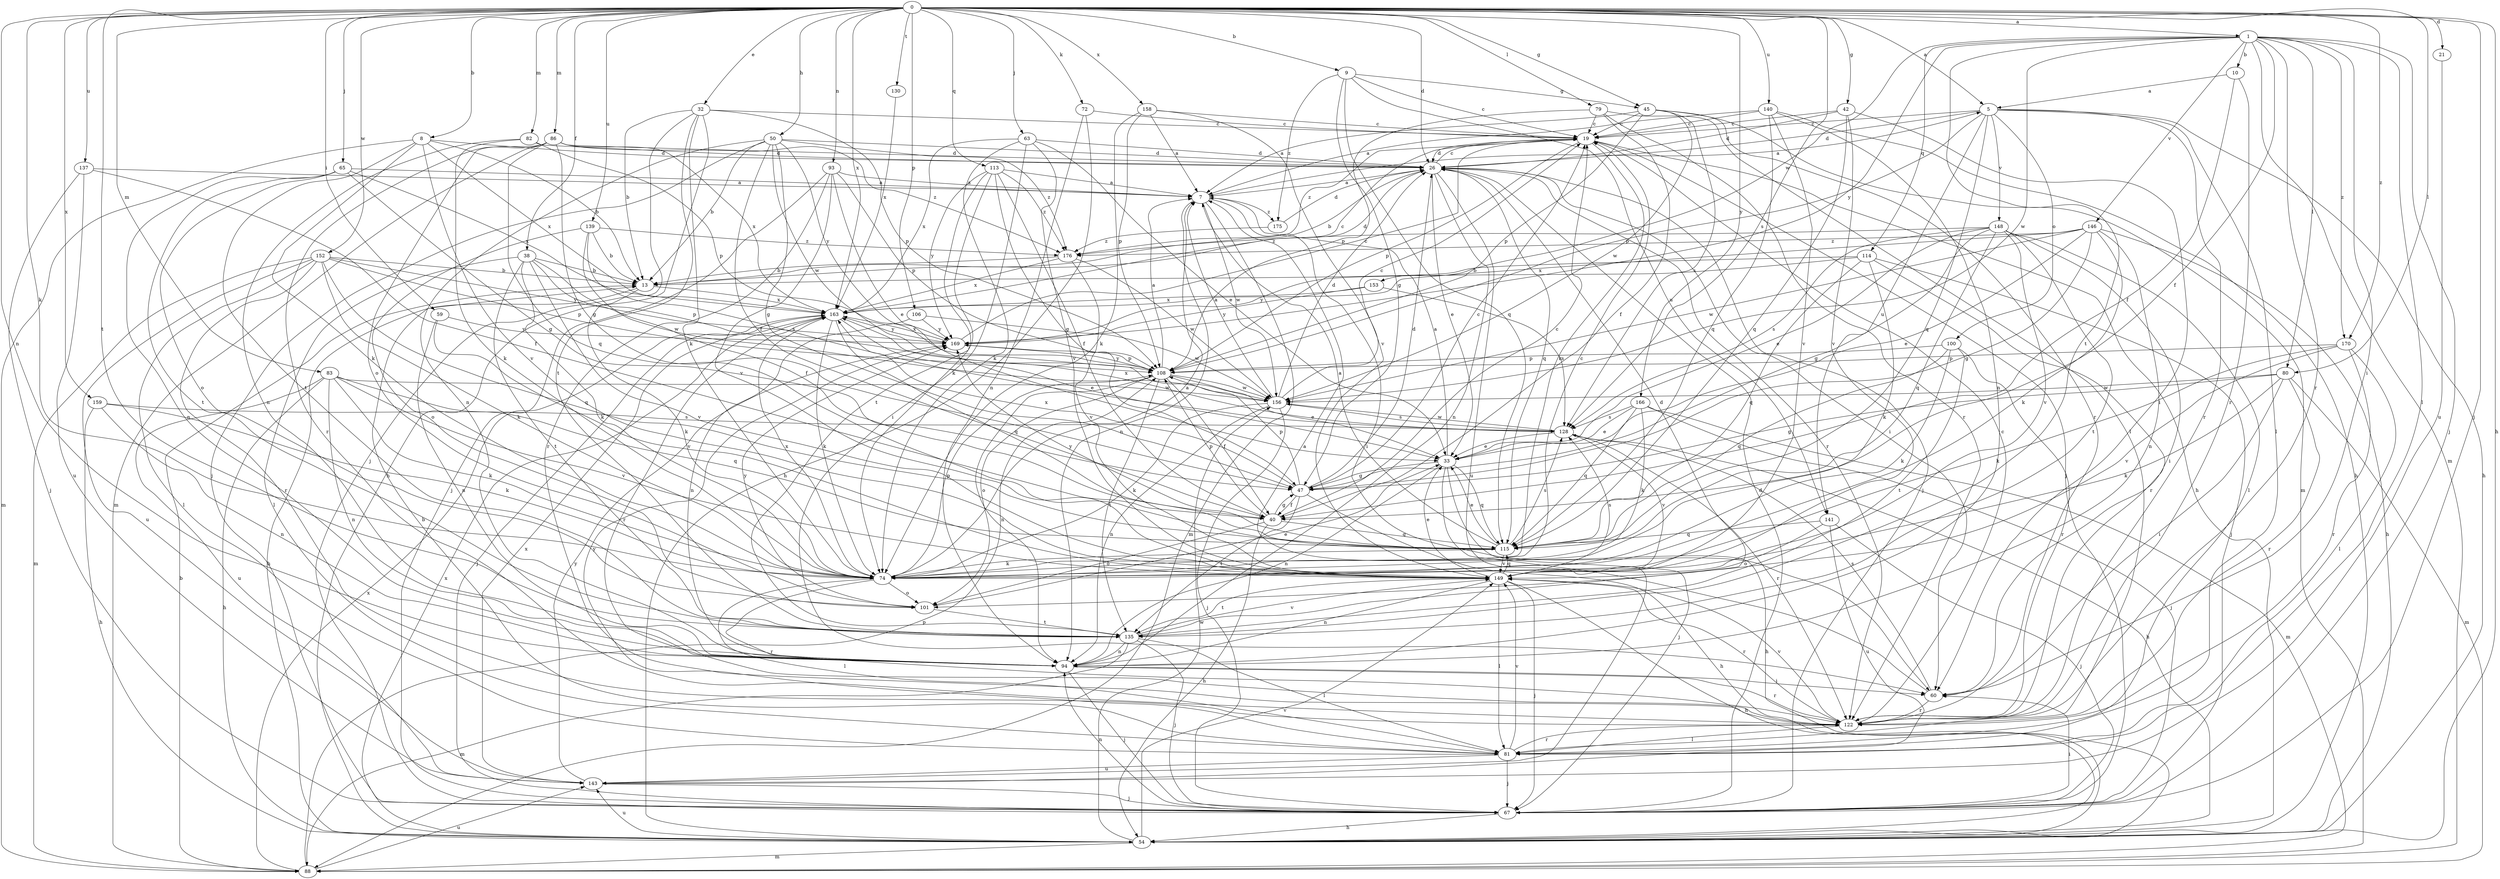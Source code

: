strict digraph  {
0;
1;
5;
7;
8;
9;
10;
13;
19;
21;
26;
32;
33;
38;
40;
42;
45;
47;
50;
54;
59;
60;
63;
65;
67;
72;
74;
79;
80;
81;
82;
83;
86;
88;
93;
94;
100;
101;
106;
108;
113;
114;
115;
122;
128;
130;
135;
137;
139;
140;
141;
143;
146;
148;
149;
152;
153;
156;
158;
159;
163;
166;
169;
170;
175;
176;
0 -> 1  [label=a];
0 -> 5  [label=a];
0 -> 8  [label=b];
0 -> 9  [label=b];
0 -> 21  [label=d];
0 -> 26  [label=d];
0 -> 32  [label=e];
0 -> 38  [label=f];
0 -> 42  [label=g];
0 -> 45  [label=g];
0 -> 50  [label=h];
0 -> 54  [label=h];
0 -> 59  [label=i];
0 -> 63  [label=j];
0 -> 65  [label=j];
0 -> 67  [label=j];
0 -> 72  [label=k];
0 -> 74  [label=k];
0 -> 79  [label=l];
0 -> 80  [label=l];
0 -> 82  [label=m];
0 -> 83  [label=m];
0 -> 86  [label=m];
0 -> 93  [label=n];
0 -> 94  [label=n];
0 -> 106  [label=p];
0 -> 113  [label=q];
0 -> 128  [label=s];
0 -> 130  [label=t];
0 -> 135  [label=t];
0 -> 137  [label=u];
0 -> 139  [label=u];
0 -> 140  [label=u];
0 -> 152  [label=w];
0 -> 158  [label=x];
0 -> 159  [label=x];
0 -> 163  [label=x];
0 -> 166  [label=y];
0 -> 170  [label=z];
1 -> 10  [label=b];
1 -> 40  [label=f];
1 -> 60  [label=i];
1 -> 67  [label=j];
1 -> 80  [label=l];
1 -> 81  [label=l];
1 -> 88  [label=m];
1 -> 114  [label=q];
1 -> 122  [label=r];
1 -> 135  [label=t];
1 -> 146  [label=v];
1 -> 153  [label=w];
1 -> 156  [label=w];
1 -> 169  [label=y];
1 -> 170  [label=z];
5 -> 19  [label=c];
5 -> 26  [label=d];
5 -> 54  [label=h];
5 -> 81  [label=l];
5 -> 100  [label=o];
5 -> 108  [label=p];
5 -> 115  [label=q];
5 -> 122  [label=r];
5 -> 141  [label=u];
5 -> 148  [label=v];
7 -> 5  [label=a];
7 -> 60  [label=i];
7 -> 88  [label=m];
7 -> 94  [label=n];
7 -> 156  [label=w];
7 -> 175  [label=z];
8 -> 13  [label=b];
8 -> 26  [label=d];
8 -> 74  [label=k];
8 -> 88  [label=m];
8 -> 135  [label=t];
8 -> 149  [label=v];
8 -> 163  [label=x];
9 -> 19  [label=c];
9 -> 45  [label=g];
9 -> 47  [label=g];
9 -> 115  [label=q];
9 -> 141  [label=u];
9 -> 175  [label=z];
10 -> 5  [label=a];
10 -> 40  [label=f];
10 -> 122  [label=r];
13 -> 26  [label=d];
13 -> 54  [label=h];
13 -> 74  [label=k];
13 -> 163  [label=x];
19 -> 26  [label=d];
19 -> 54  [label=h];
19 -> 67  [label=j];
19 -> 74  [label=k];
19 -> 108  [label=p];
19 -> 176  [label=z];
21 -> 143  [label=u];
26 -> 7  [label=a];
26 -> 13  [label=b];
26 -> 19  [label=c];
26 -> 33  [label=e];
26 -> 60  [label=i];
26 -> 67  [label=j];
26 -> 94  [label=n];
26 -> 115  [label=q];
26 -> 122  [label=r];
26 -> 143  [label=u];
32 -> 13  [label=b];
32 -> 19  [label=c];
32 -> 54  [label=h];
32 -> 67  [label=j];
32 -> 74  [label=k];
32 -> 108  [label=p];
32 -> 135  [label=t];
33 -> 7  [label=a];
33 -> 47  [label=g];
33 -> 54  [label=h];
33 -> 67  [label=j];
33 -> 94  [label=n];
33 -> 115  [label=q];
38 -> 13  [label=b];
38 -> 74  [label=k];
38 -> 81  [label=l];
38 -> 108  [label=p];
38 -> 135  [label=t];
38 -> 149  [label=v];
38 -> 156  [label=w];
40 -> 19  [label=c];
40 -> 47  [label=g];
40 -> 54  [label=h];
40 -> 101  [label=o];
40 -> 108  [label=p];
40 -> 115  [label=q];
42 -> 19  [label=c];
42 -> 26  [label=d];
42 -> 60  [label=i];
42 -> 115  [label=q];
42 -> 149  [label=v];
45 -> 7  [label=a];
45 -> 19  [label=c];
45 -> 88  [label=m];
45 -> 108  [label=p];
45 -> 122  [label=r];
45 -> 128  [label=s];
45 -> 156  [label=w];
47 -> 19  [label=c];
47 -> 26  [label=d];
47 -> 40  [label=f];
47 -> 54  [label=h];
47 -> 108  [label=p];
47 -> 135  [label=t];
47 -> 163  [label=x];
50 -> 13  [label=b];
50 -> 26  [label=d];
50 -> 40  [label=f];
50 -> 47  [label=g];
50 -> 67  [label=j];
50 -> 94  [label=n];
50 -> 156  [label=w];
50 -> 169  [label=y];
50 -> 176  [label=z];
54 -> 88  [label=m];
54 -> 143  [label=u];
54 -> 149  [label=v];
54 -> 156  [label=w];
54 -> 163  [label=x];
59 -> 94  [label=n];
59 -> 149  [label=v];
59 -> 169  [label=y];
60 -> 7  [label=a];
60 -> 122  [label=r];
60 -> 128  [label=s];
63 -> 26  [label=d];
63 -> 33  [label=e];
63 -> 60  [label=i];
63 -> 74  [label=k];
63 -> 149  [label=v];
63 -> 163  [label=x];
65 -> 7  [label=a];
65 -> 47  [label=g];
65 -> 94  [label=n];
65 -> 101  [label=o];
65 -> 135  [label=t];
65 -> 163  [label=x];
67 -> 26  [label=d];
67 -> 54  [label=h];
67 -> 60  [label=i];
67 -> 94  [label=n];
72 -> 19  [label=c];
72 -> 54  [label=h];
72 -> 94  [label=n];
74 -> 7  [label=a];
74 -> 19  [label=c];
74 -> 81  [label=l];
74 -> 101  [label=o];
74 -> 108  [label=p];
74 -> 122  [label=r];
74 -> 163  [label=x];
79 -> 19  [label=c];
79 -> 40  [label=f];
79 -> 81  [label=l];
79 -> 108  [label=p];
79 -> 122  [label=r];
80 -> 47  [label=g];
80 -> 60  [label=i];
80 -> 74  [label=k];
80 -> 88  [label=m];
80 -> 122  [label=r];
80 -> 156  [label=w];
81 -> 13  [label=b];
81 -> 67  [label=j];
81 -> 122  [label=r];
81 -> 143  [label=u];
81 -> 149  [label=v];
81 -> 169  [label=y];
82 -> 26  [label=d];
82 -> 74  [label=k];
82 -> 94  [label=n];
82 -> 108  [label=p];
83 -> 54  [label=h];
83 -> 74  [label=k];
83 -> 94  [label=n];
83 -> 115  [label=q];
83 -> 143  [label=u];
83 -> 149  [label=v];
83 -> 156  [label=w];
86 -> 26  [label=d];
86 -> 47  [label=g];
86 -> 88  [label=m];
86 -> 101  [label=o];
86 -> 115  [label=q];
86 -> 122  [label=r];
86 -> 163  [label=x];
86 -> 176  [label=z];
88 -> 13  [label=b];
88 -> 108  [label=p];
88 -> 143  [label=u];
88 -> 163  [label=x];
93 -> 7  [label=a];
93 -> 33  [label=e];
93 -> 67  [label=j];
93 -> 108  [label=p];
93 -> 122  [label=r];
93 -> 149  [label=v];
94 -> 60  [label=i];
94 -> 67  [label=j];
94 -> 122  [label=r];
100 -> 74  [label=k];
100 -> 108  [label=p];
100 -> 115  [label=q];
100 -> 122  [label=r];
100 -> 135  [label=t];
101 -> 33  [label=e];
101 -> 135  [label=t];
101 -> 169  [label=y];
106 -> 94  [label=n];
106 -> 156  [label=w];
106 -> 169  [label=y];
108 -> 7  [label=a];
108 -> 33  [label=e];
108 -> 40  [label=f];
108 -> 94  [label=n];
108 -> 101  [label=o];
108 -> 135  [label=t];
108 -> 156  [label=w];
108 -> 169  [label=y];
113 -> 7  [label=a];
113 -> 40  [label=f];
113 -> 47  [label=g];
113 -> 74  [label=k];
113 -> 135  [label=t];
113 -> 169  [label=y];
113 -> 176  [label=z];
114 -> 13  [label=b];
114 -> 67  [label=j];
114 -> 74  [label=k];
114 -> 115  [label=q];
114 -> 122  [label=r];
114 -> 169  [label=y];
115 -> 7  [label=a];
115 -> 33  [label=e];
115 -> 74  [label=k];
115 -> 128  [label=s];
115 -> 149  [label=v];
115 -> 169  [label=y];
122 -> 19  [label=c];
122 -> 81  [label=l];
122 -> 149  [label=v];
128 -> 33  [label=e];
128 -> 54  [label=h];
128 -> 122  [label=r];
128 -> 149  [label=v];
128 -> 156  [label=w];
128 -> 163  [label=x];
130 -> 163  [label=x];
135 -> 26  [label=d];
135 -> 67  [label=j];
135 -> 81  [label=l];
135 -> 88  [label=m];
135 -> 94  [label=n];
135 -> 149  [label=v];
137 -> 7  [label=a];
137 -> 40  [label=f];
137 -> 67  [label=j];
137 -> 143  [label=u];
139 -> 13  [label=b];
139 -> 40  [label=f];
139 -> 101  [label=o];
139 -> 128  [label=s];
139 -> 176  [label=z];
140 -> 7  [label=a];
140 -> 19  [label=c];
140 -> 54  [label=h];
140 -> 94  [label=n];
140 -> 115  [label=q];
140 -> 149  [label=v];
141 -> 67  [label=j];
141 -> 101  [label=o];
141 -> 115  [label=q];
141 -> 143  [label=u];
143 -> 67  [label=j];
143 -> 163  [label=x];
143 -> 169  [label=y];
146 -> 33  [label=e];
146 -> 47  [label=g];
146 -> 54  [label=h];
146 -> 74  [label=k];
146 -> 94  [label=n];
146 -> 156  [label=w];
146 -> 163  [label=x];
146 -> 176  [label=z];
148 -> 33  [label=e];
148 -> 47  [label=g];
148 -> 60  [label=i];
148 -> 81  [label=l];
148 -> 115  [label=q];
148 -> 128  [label=s];
148 -> 135  [label=t];
148 -> 149  [label=v];
148 -> 176  [label=z];
149 -> 33  [label=e];
149 -> 54  [label=h];
149 -> 67  [label=j];
149 -> 81  [label=l];
149 -> 94  [label=n];
149 -> 115  [label=q];
149 -> 122  [label=r];
149 -> 128  [label=s];
149 -> 135  [label=t];
152 -> 13  [label=b];
152 -> 74  [label=k];
152 -> 81  [label=l];
152 -> 88  [label=m];
152 -> 108  [label=p];
152 -> 115  [label=q];
152 -> 122  [label=r];
152 -> 143  [label=u];
152 -> 169  [label=y];
153 -> 128  [label=s];
153 -> 163  [label=x];
153 -> 169  [label=y];
156 -> 7  [label=a];
156 -> 19  [label=c];
156 -> 26  [label=d];
156 -> 67  [label=j];
156 -> 74  [label=k];
156 -> 94  [label=n];
156 -> 128  [label=s];
158 -> 7  [label=a];
158 -> 19  [label=c];
158 -> 74  [label=k];
158 -> 108  [label=p];
158 -> 149  [label=v];
159 -> 54  [label=h];
159 -> 74  [label=k];
159 -> 94  [label=n];
159 -> 128  [label=s];
163 -> 19  [label=c];
163 -> 33  [label=e];
163 -> 67  [label=j];
163 -> 74  [label=k];
163 -> 115  [label=q];
163 -> 122  [label=r];
163 -> 169  [label=y];
166 -> 33  [label=e];
166 -> 67  [label=j];
166 -> 74  [label=k];
166 -> 88  [label=m];
166 -> 115  [label=q];
166 -> 128  [label=s];
169 -> 19  [label=c];
169 -> 108  [label=p];
169 -> 163  [label=x];
170 -> 74  [label=k];
170 -> 81  [label=l];
170 -> 108  [label=p];
170 -> 122  [label=r];
170 -> 149  [label=v];
175 -> 26  [label=d];
175 -> 176  [label=z];
176 -> 13  [label=b];
176 -> 149  [label=v];
176 -> 156  [label=w];
176 -> 163  [label=x];
}
